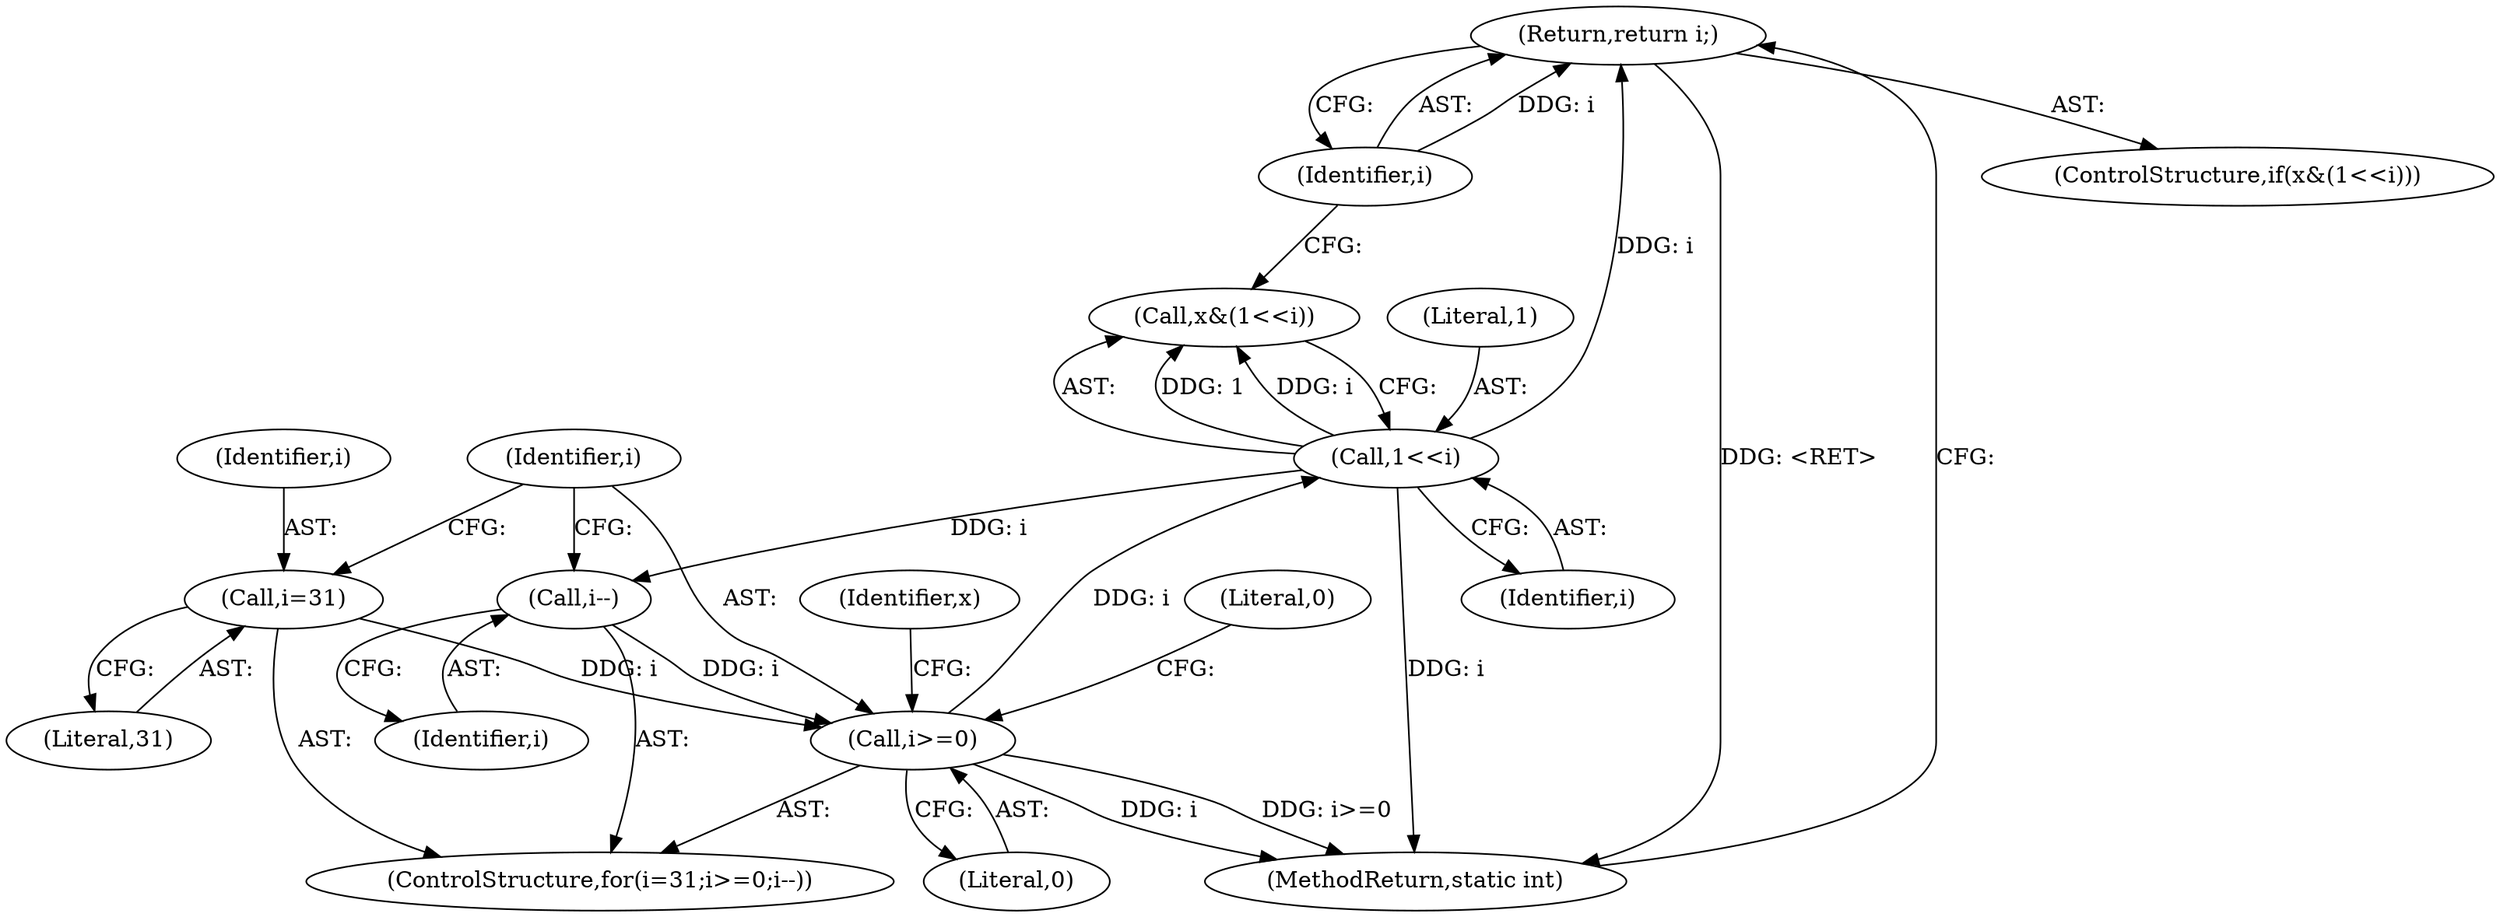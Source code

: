 digraph "1_imageworsener_a00183107d4b84bc8a714290e824ca9c68dac738@del" {
"1000120" [label="(Return,return i;)"];
"1000121" [label="(Identifier,i)"];
"1000117" [label="(Call,1<<i)"];
"1000108" [label="(Call,i>=0)"];
"1000111" [label="(Call,i--)"];
"1000105" [label="(Call,i=31)"];
"1000120" [label="(Return,return i;)"];
"1000115" [label="(Call,x&(1<<i))"];
"1000105" [label="(Call,i=31)"];
"1000111" [label="(Call,i--)"];
"1000117" [label="(Call,1<<i)"];
"1000107" [label="(Literal,31)"];
"1000118" [label="(Literal,1)"];
"1000114" [label="(ControlStructure,if(x&(1<<i)))"];
"1000106" [label="(Identifier,i)"];
"1000119" [label="(Identifier,i)"];
"1000108" [label="(Call,i>=0)"];
"1000104" [label="(ControlStructure,for(i=31;i>=0;i--))"];
"1000123" [label="(Literal,0)"];
"1000121" [label="(Identifier,i)"];
"1000110" [label="(Literal,0)"];
"1000109" [label="(Identifier,i)"];
"1000112" [label="(Identifier,i)"];
"1000116" [label="(Identifier,x)"];
"1000124" [label="(MethodReturn,static int)"];
"1000120" -> "1000114"  [label="AST: "];
"1000120" -> "1000121"  [label="CFG: "];
"1000121" -> "1000120"  [label="AST: "];
"1000124" -> "1000120"  [label="CFG: "];
"1000120" -> "1000124"  [label="DDG: <RET>"];
"1000121" -> "1000120"  [label="DDG: i"];
"1000117" -> "1000120"  [label="DDG: i"];
"1000121" -> "1000115"  [label="CFG: "];
"1000117" -> "1000115"  [label="AST: "];
"1000117" -> "1000119"  [label="CFG: "];
"1000118" -> "1000117"  [label="AST: "];
"1000119" -> "1000117"  [label="AST: "];
"1000115" -> "1000117"  [label="CFG: "];
"1000117" -> "1000124"  [label="DDG: i"];
"1000117" -> "1000111"  [label="DDG: i"];
"1000117" -> "1000115"  [label="DDG: 1"];
"1000117" -> "1000115"  [label="DDG: i"];
"1000108" -> "1000117"  [label="DDG: i"];
"1000108" -> "1000104"  [label="AST: "];
"1000108" -> "1000110"  [label="CFG: "];
"1000109" -> "1000108"  [label="AST: "];
"1000110" -> "1000108"  [label="AST: "];
"1000116" -> "1000108"  [label="CFG: "];
"1000123" -> "1000108"  [label="CFG: "];
"1000108" -> "1000124"  [label="DDG: i>=0"];
"1000108" -> "1000124"  [label="DDG: i"];
"1000111" -> "1000108"  [label="DDG: i"];
"1000105" -> "1000108"  [label="DDG: i"];
"1000111" -> "1000104"  [label="AST: "];
"1000111" -> "1000112"  [label="CFG: "];
"1000112" -> "1000111"  [label="AST: "];
"1000109" -> "1000111"  [label="CFG: "];
"1000105" -> "1000104"  [label="AST: "];
"1000105" -> "1000107"  [label="CFG: "];
"1000106" -> "1000105"  [label="AST: "];
"1000107" -> "1000105"  [label="AST: "];
"1000109" -> "1000105"  [label="CFG: "];
}
